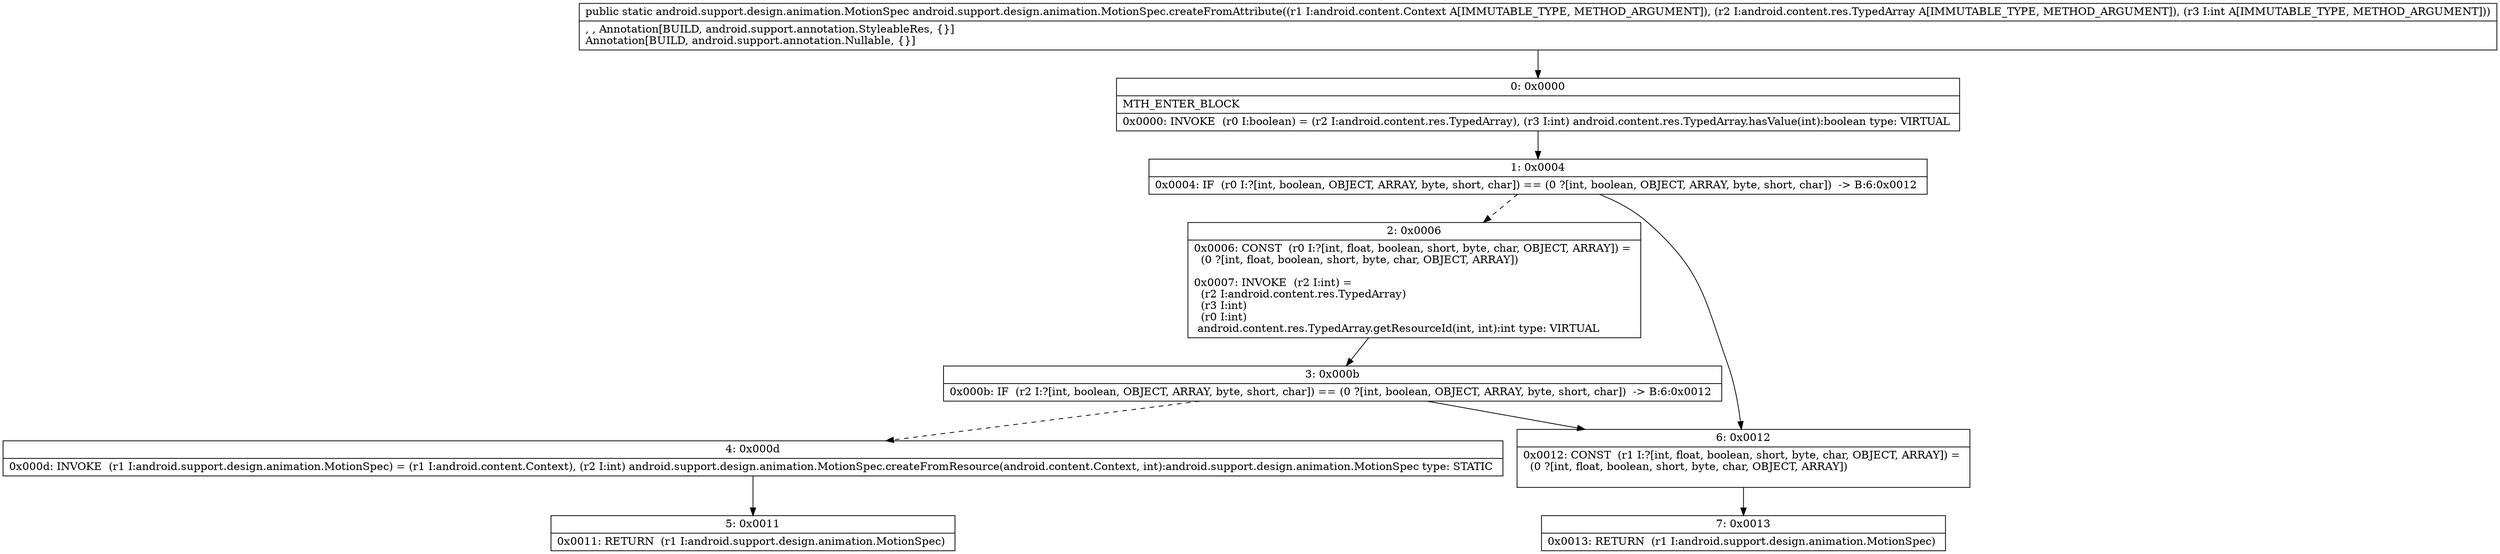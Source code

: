 digraph "CFG forandroid.support.design.animation.MotionSpec.createFromAttribute(Landroid\/content\/Context;Landroid\/content\/res\/TypedArray;I)Landroid\/support\/design\/animation\/MotionSpec;" {
Node_0 [shape=record,label="{0\:\ 0x0000|MTH_ENTER_BLOCK\l|0x0000: INVOKE  (r0 I:boolean) = (r2 I:android.content.res.TypedArray), (r3 I:int) android.content.res.TypedArray.hasValue(int):boolean type: VIRTUAL \l}"];
Node_1 [shape=record,label="{1\:\ 0x0004|0x0004: IF  (r0 I:?[int, boolean, OBJECT, ARRAY, byte, short, char]) == (0 ?[int, boolean, OBJECT, ARRAY, byte, short, char])  \-\> B:6:0x0012 \l}"];
Node_2 [shape=record,label="{2\:\ 0x0006|0x0006: CONST  (r0 I:?[int, float, boolean, short, byte, char, OBJECT, ARRAY]) = \l  (0 ?[int, float, boolean, short, byte, char, OBJECT, ARRAY])\l \l0x0007: INVOKE  (r2 I:int) = \l  (r2 I:android.content.res.TypedArray)\l  (r3 I:int)\l  (r0 I:int)\l android.content.res.TypedArray.getResourceId(int, int):int type: VIRTUAL \l}"];
Node_3 [shape=record,label="{3\:\ 0x000b|0x000b: IF  (r2 I:?[int, boolean, OBJECT, ARRAY, byte, short, char]) == (0 ?[int, boolean, OBJECT, ARRAY, byte, short, char])  \-\> B:6:0x0012 \l}"];
Node_4 [shape=record,label="{4\:\ 0x000d|0x000d: INVOKE  (r1 I:android.support.design.animation.MotionSpec) = (r1 I:android.content.Context), (r2 I:int) android.support.design.animation.MotionSpec.createFromResource(android.content.Context, int):android.support.design.animation.MotionSpec type: STATIC \l}"];
Node_5 [shape=record,label="{5\:\ 0x0011|0x0011: RETURN  (r1 I:android.support.design.animation.MotionSpec) \l}"];
Node_6 [shape=record,label="{6\:\ 0x0012|0x0012: CONST  (r1 I:?[int, float, boolean, short, byte, char, OBJECT, ARRAY]) = \l  (0 ?[int, float, boolean, short, byte, char, OBJECT, ARRAY])\l \l}"];
Node_7 [shape=record,label="{7\:\ 0x0013|0x0013: RETURN  (r1 I:android.support.design.animation.MotionSpec) \l}"];
MethodNode[shape=record,label="{public static android.support.design.animation.MotionSpec android.support.design.animation.MotionSpec.createFromAttribute((r1 I:android.content.Context A[IMMUTABLE_TYPE, METHOD_ARGUMENT]), (r2 I:android.content.res.TypedArray A[IMMUTABLE_TYPE, METHOD_ARGUMENT]), (r3 I:int A[IMMUTABLE_TYPE, METHOD_ARGUMENT]))  | , , Annotation[BUILD, android.support.annotation.StyleableRes, \{\}]\lAnnotation[BUILD, android.support.annotation.Nullable, \{\}]\l}"];
MethodNode -> Node_0;
Node_0 -> Node_1;
Node_1 -> Node_2[style=dashed];
Node_1 -> Node_6;
Node_2 -> Node_3;
Node_3 -> Node_4[style=dashed];
Node_3 -> Node_6;
Node_4 -> Node_5;
Node_6 -> Node_7;
}

